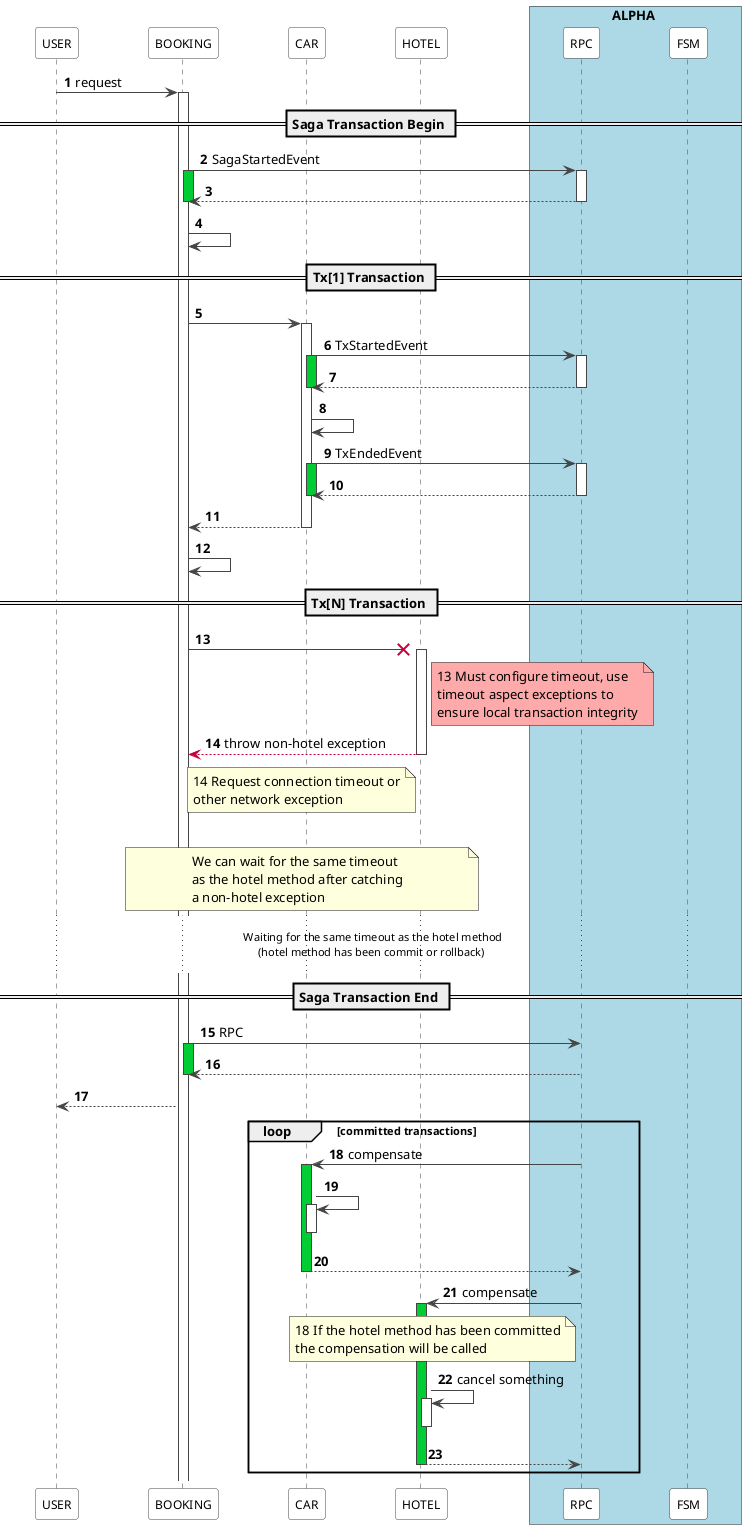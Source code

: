 @startuml

autonumber
skinparam sequence {
  ParticipantPadding 30
  ParticipantFontSize 12
  ParticipantBorderColor #454545
  ParticipantBackgroundColor White

  LifeLineBorderColor #454545
  ArrowColor #454545
}

participant USER order 1
participant BOOKING order 2
participant CAR order 3
participant HOTEL order 4
participant RPC order 5
participant FSM order 6

box ALPHA #LightBlue
	participant RPC
	participant FSM
end box

USER -> BOOKING: request
activate BOOKING

== Saga Transaction Begin ==

BOOKING -> RPC : SagaStartedEvent
activate BOOKING #00CC33
activate RPC
RPC --> BOOKING
deactivate BOOKING
deactivate RPC
BOOKING -> BOOKING

== Tx[1] Transaction ==

BOOKING -> CAR
activate CAR
CAR -> RPC : TxStartedEvent
activate CAR #00CC33
activate RPC
RPC --> CAR
deactivate CAR
deactivate RPC
CAR -> CAR
CAR -> RPC : TxEndedEvent
activate CAR #00CC33
activate RPC
RPC --> CAR
deactivate CAR
deactivate RPC
CAR --> BOOKING
deactivate CAR
BOOKING -> BOOKING

== Tx[N] Transaction ==

BOOKING -[#C70039]>x HOTEL
activate HOTEL
note right of HOTEL #FFAAAA
 13 Must configure timeout, use
 timeout aspect exceptions to
 ensure local transaction integrity
end note
HOTEL --[#C70039]> BOOKING : throw non-hotel exception
note left of HOTEL
 14 Request connection timeout or
 other network exception
end note
deactivate HOTEL
|||

note over BOOKING, HOTEL
We can wait for the same timeout
as the hotel method after catching
a non-hotel exception
end note

... Waiting for the same timeout as the hotel method \n (hotel method has been commit or rollback)  ...

== Saga Transaction End ==

BOOKING -> RPC : RPC
activate BOOKING #00CC33
RPC --> BOOKING
deactivate BOOKING
BOOKING --> USER

loop committed transactions

RPC -> CAR : compensate
activate CAR #00CC33
CAR -> CAR
activate CAR
deactivate CAR
CAR --> RPC
deactivate CAR

RPC -> HOTEL: compensate
note left RPC
  18 If the hotel method has been committed
  the compensation will be called
end note
activate HOTEL #00CC33
HOTEL -> HOTEL: cancel something
activate HOTEL
deactivate HOTEL
HOTEL --> RPC
deactivate HOTEL

end

@enduml